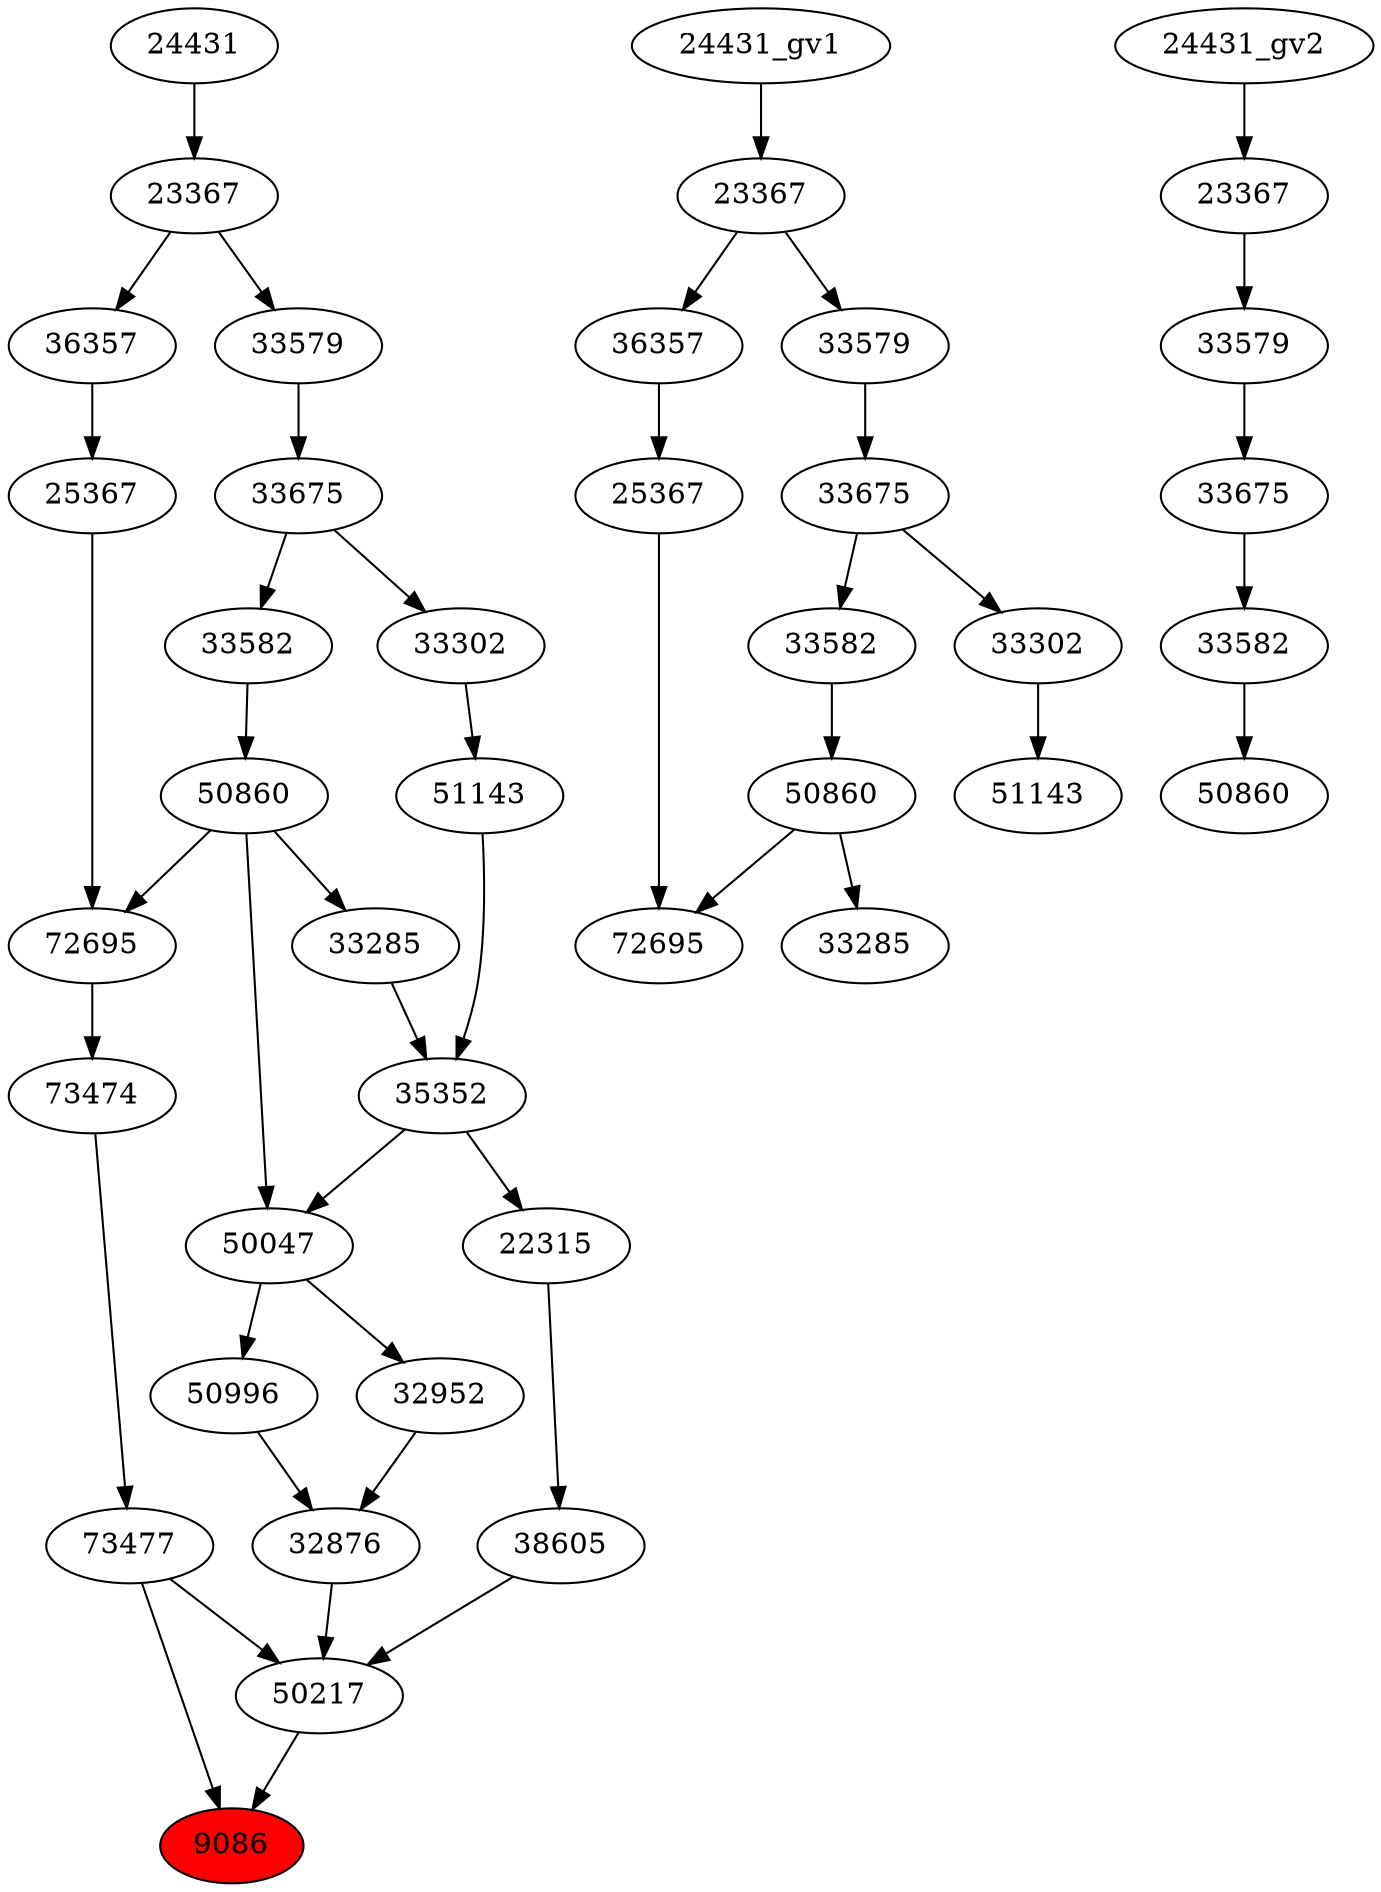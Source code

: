 strict digraph root {
	node [label="\N"];
	{
		node [fillcolor="",
			label="\N",
			style=""
		];
		9086		 [fillcolor=red,
			label=9086,
			style=filled];
		50217		 [label=50217];
		50217 -> 9086;
		73477		 [label=73477];
		73477 -> 9086;
		73477 -> 50217;
		38605		 [label=38605];
		38605 -> 50217;
		32876		 [label=32876];
		32876 -> 50217;
		73474		 [label=73474];
		73474 -> 73477;
		22315		 [label=22315];
		22315 -> 38605;
		50996		 [label=50996];
		50996 -> 32876;
		32952		 [label=32952];
		32952 -> 32876;
		72695		 [label=72695];
		72695 -> 73474;
		35352		 [label=35352];
		35352 -> 22315;
		50047		 [label=50047];
		35352 -> 50047;
		50047 -> 50996;
		50047 -> 32952;
		50860		 [label=50860];
		50860 -> 72695;
		50860 -> 50047;
		33285		 [label=33285];
		50860 -> 33285;
		25367		 [label=25367];
		25367 -> 72695;
		33285 -> 35352;
		51143		 [label=51143];
		51143 -> 35352;
		33582		 [label=33582];
		33582 -> 50860;
		36357		 [label=36357];
		36357 -> 25367;
		33302		 [label=33302];
		33302 -> 51143;
		33675		 [label=33675];
		33675 -> 33582;
		33675 -> 33302;
		23367		 [label=23367];
		23367 -> 36357;
		33579		 [label=33579];
		23367 -> 33579;
		33579 -> 33675;
		24431		 [label=24431];
		24431 -> 23367;
	}
	{
		node [label="\N"];
		"72695_gv1"		 [label=72695];
		"50860_gv1"		 [label=50860];
		"50860_gv1" -> "72695_gv1";
		"33285_gv1"		 [label=33285];
		"50860_gv1" -> "33285_gv1";
		"25367_gv1"		 [label=25367];
		"25367_gv1" -> "72695_gv1";
		"33582_gv1"		 [label=33582];
		"33582_gv1" -> "50860_gv1";
		"36357_gv1"		 [label=36357];
		"36357_gv1" -> "25367_gv1";
		"51143_gv1"		 [label=51143];
		"33302_gv1"		 [label=33302];
		"33302_gv1" -> "51143_gv1";
		"33675_gv1"		 [label=33675];
		"33675_gv1" -> "33582_gv1";
		"33675_gv1" -> "33302_gv1";
		"23367_gv1"		 [label=23367];
		"23367_gv1" -> "36357_gv1";
		"33579_gv1"		 [label=33579];
		"23367_gv1" -> "33579_gv1";
		"33579_gv1" -> "33675_gv1";
		"24431_gv1" -> "23367_gv1";
	}
	{
		node [label="\N"];
		"50860_gv2"		 [label=50860];
		"33582_gv2"		 [label=33582];
		"33582_gv2" -> "50860_gv2";
		"33675_gv2"		 [label=33675];
		"33675_gv2" -> "33582_gv2";
		"33579_gv2"		 [label=33579];
		"33579_gv2" -> "33675_gv2";
		"23367_gv2"		 [label=23367];
		"23367_gv2" -> "33579_gv2";
		"24431_gv2" -> "23367_gv2";
	}
}
